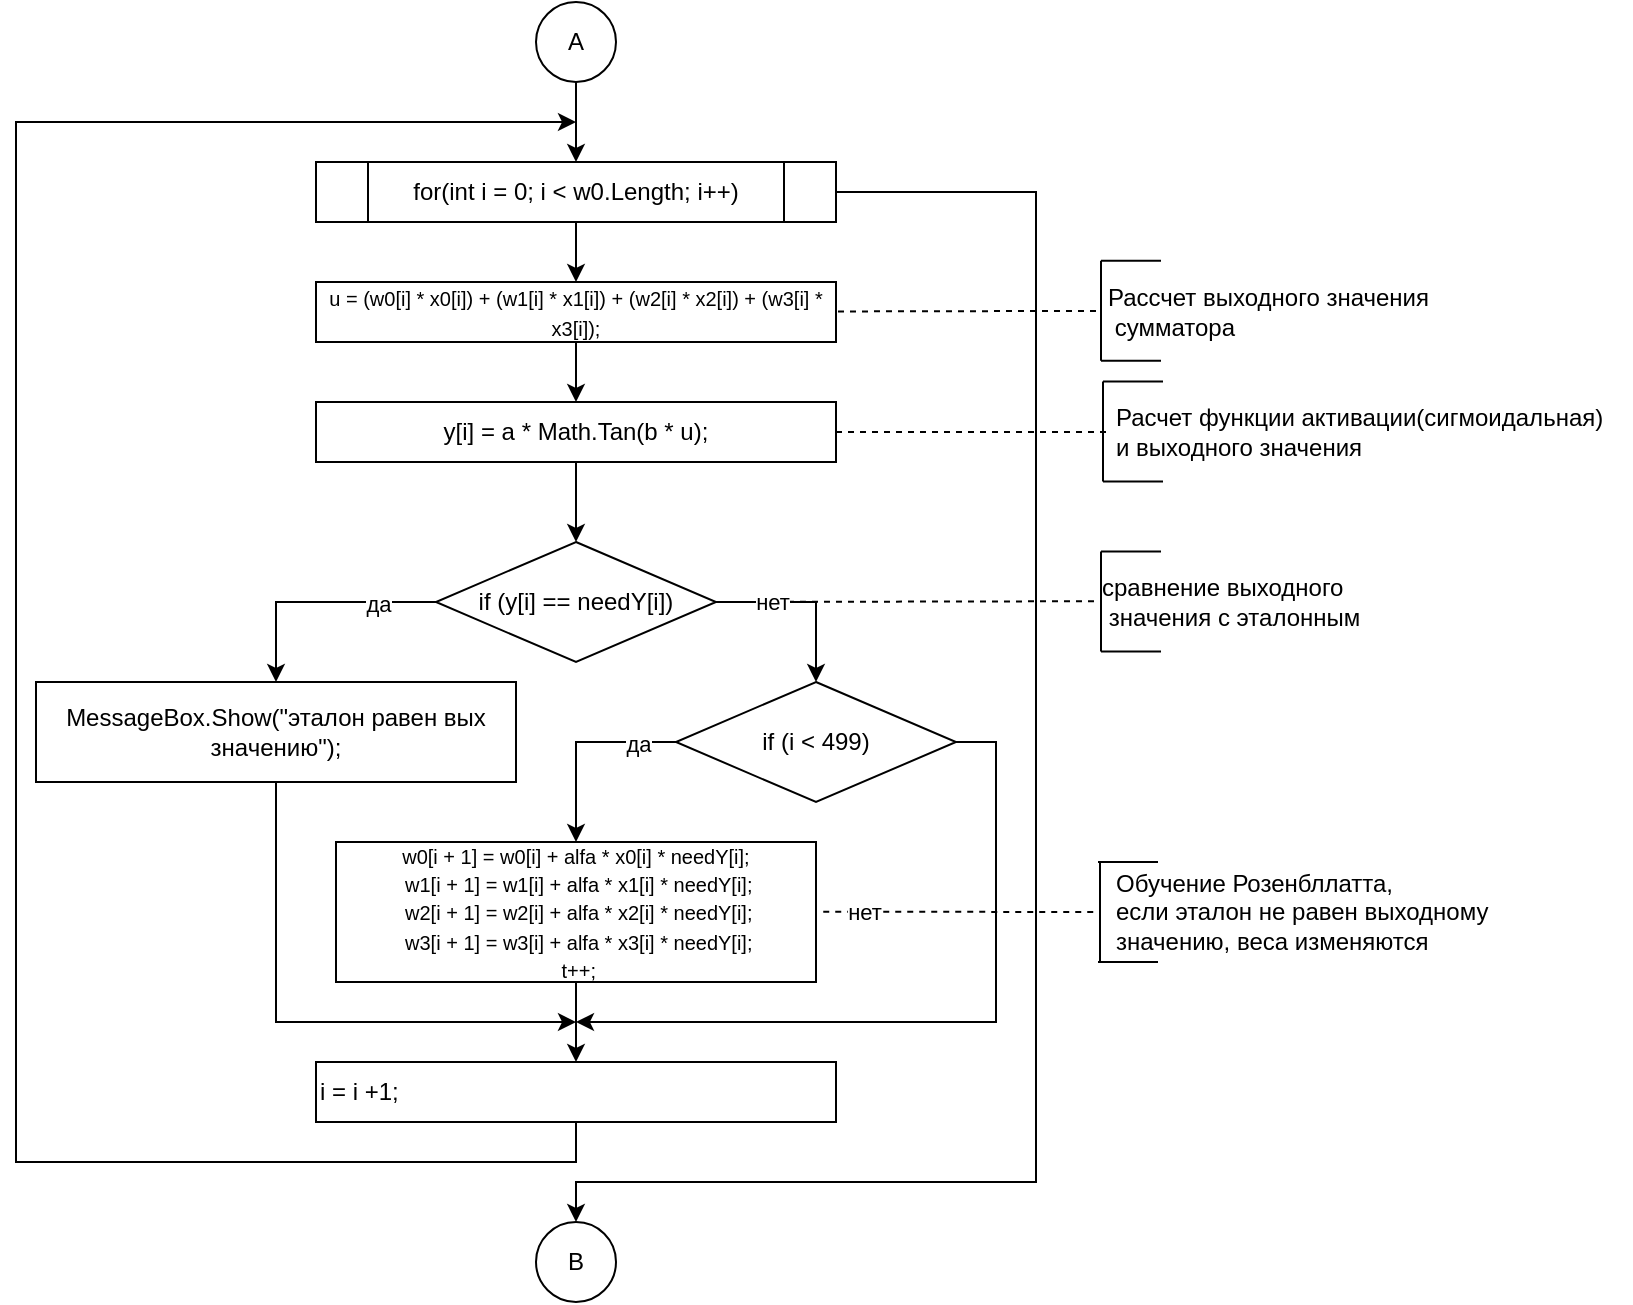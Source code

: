 <mxfile version="13.1.3" type="github"><diagram id="C5RBs43oDa-KdzZeNtuy" name="Page-1"><mxGraphModel dx="1483" dy="759" grid="1" gridSize="10" guides="1" tooltips="1" connect="1" arrows="1" fold="1" page="1" pageScale="1" pageWidth="827" pageHeight="1169" math="0" shadow="0"><root><mxCell id="WIyWlLk6GJQsqaUBKTNV-0"/><mxCell id="WIyWlLk6GJQsqaUBKTNV-1" parent="WIyWlLk6GJQsqaUBKTNV-0"/><mxCell id="trs3XWTr76qY4TBI_bSl-0" style="edgeStyle=orthogonalEdgeStyle;rounded=0;orthogonalLoop=1;jettySize=auto;html=1;exitX=0.5;exitY=1;exitDx=0;exitDy=0;entryX=0.5;entryY=0;entryDx=0;entryDy=0;" edge="1" parent="WIyWlLk6GJQsqaUBKTNV-1" source="trs3XWTr76qY4TBI_bSl-2" target="trs3XWTr76qY4TBI_bSl-4"><mxGeometry relative="1" as="geometry"/></mxCell><mxCell id="trs3XWTr76qY4TBI_bSl-1" style="edgeStyle=orthogonalEdgeStyle;rounded=0;orthogonalLoop=1;jettySize=auto;html=1;exitX=1;exitY=0.5;exitDx=0;exitDy=0;entryX=0.5;entryY=0;entryDx=0;entryDy=0;" edge="1" parent="WIyWlLk6GJQsqaUBKTNV-1" source="trs3XWTr76qY4TBI_bSl-2" target="trs3XWTr76qY4TBI_bSl-35"><mxGeometry relative="1" as="geometry"><mxPoint x="540" y="1094.0" as="targetPoint"/><Array as="points"><mxPoint x="530" y="575"/><mxPoint x="530" y="1070"/><mxPoint x="300" y="1070"/></Array></mxGeometry></mxCell><mxCell id="trs3XWTr76qY4TBI_bSl-2" value="&lt;font style=&quot;font-size: 12px&quot;&gt;for(int i = 0; i &amp;lt; w0.Length; i++)&lt;/font&gt;" style="shape=process;whiteSpace=wrap;html=1;backgroundOutline=1;" vertex="1" parent="WIyWlLk6GJQsqaUBKTNV-1"><mxGeometry x="170" y="560" width="260" height="30" as="geometry"/></mxCell><mxCell id="trs3XWTr76qY4TBI_bSl-3" style="edgeStyle=orthogonalEdgeStyle;rounded=0;orthogonalLoop=1;jettySize=auto;html=1;exitX=0.5;exitY=1;exitDx=0;exitDy=0;entryX=0.5;entryY=0;entryDx=0;entryDy=0;" edge="1" parent="WIyWlLk6GJQsqaUBKTNV-1" source="trs3XWTr76qY4TBI_bSl-4" target="trs3XWTr76qY4TBI_bSl-11"><mxGeometry relative="1" as="geometry"/></mxCell><mxCell id="trs3XWTr76qY4TBI_bSl-4" value="&lt;font style=&quot;font-size: 10px&quot;&gt;u = (w0[i] * x0[i]) + (w1[i] * x1[i]) + (w2[i] * x2[i]) + (w3[i] * x3[i]);&lt;/font&gt;" style="rounded=0;whiteSpace=wrap;html=1;" vertex="1" parent="WIyWlLk6GJQsqaUBKTNV-1"><mxGeometry x="170" y="620" width="260" height="30" as="geometry"/></mxCell><mxCell id="trs3XWTr76qY4TBI_bSl-5" value="" style="endArrow=none;dashed=1;html=1;entryX=-0.006;entryY=0.491;entryDx=0;entryDy=0;entryPerimeter=0;" edge="1" parent="WIyWlLk6GJQsqaUBKTNV-1" target="trs3XWTr76qY4TBI_bSl-9"><mxGeometry width="50" height="50" relative="1" as="geometry"><mxPoint x="431" y="634.72" as="sourcePoint"/><mxPoint x="501" y="634.43" as="targetPoint"/></mxGeometry></mxCell><mxCell id="trs3XWTr76qY4TBI_bSl-6" value="" style="endArrow=none;html=1;" edge="1" parent="WIyWlLk6GJQsqaUBKTNV-1"><mxGeometry width="50" height="50" relative="1" as="geometry"><mxPoint x="562.5" y="659.43" as="sourcePoint"/><mxPoint x="562.5" y="609.43" as="targetPoint"/></mxGeometry></mxCell><mxCell id="trs3XWTr76qY4TBI_bSl-7" value="" style="endArrow=none;html=1;" edge="1" parent="WIyWlLk6GJQsqaUBKTNV-1"><mxGeometry width="50" height="50" relative="1" as="geometry"><mxPoint x="562.5" y="609.43" as="sourcePoint"/><mxPoint x="592.5" y="609.43" as="targetPoint"/></mxGeometry></mxCell><mxCell id="trs3XWTr76qY4TBI_bSl-8" value="" style="endArrow=none;html=1;" edge="1" parent="WIyWlLk6GJQsqaUBKTNV-1"><mxGeometry width="50" height="50" relative="1" as="geometry"><mxPoint x="562.5" y="659.43" as="sourcePoint"/><mxPoint x="592.5" y="659.43" as="targetPoint"/></mxGeometry></mxCell><mxCell id="trs3XWTr76qY4TBI_bSl-9" value="&lt;font&gt;&lt;font style=&quot;font-size: 12px&quot;&gt;Рассчет выходного значения&lt;br&gt;&lt;/font&gt;&lt;font style=&quot;font-size: 12px&quot;&gt;&amp;nbsp;сумматора&lt;/font&gt;&lt;/font&gt;" style="text;html=1;align=left;verticalAlign=middle;resizable=0;points=[];autosize=1;" vertex="1" parent="WIyWlLk6GJQsqaUBKTNV-1"><mxGeometry x="563.5" y="619.72" width="180" height="30" as="geometry"/></mxCell><mxCell id="trs3XWTr76qY4TBI_bSl-10" style="edgeStyle=orthogonalEdgeStyle;rounded=0;orthogonalLoop=1;jettySize=auto;html=1;exitX=0.5;exitY=1;exitDx=0;exitDy=0;entryX=0.5;entryY=0;entryDx=0;entryDy=0;" edge="1" parent="WIyWlLk6GJQsqaUBKTNV-1" source="trs3XWTr76qY4TBI_bSl-11" target="trs3XWTr76qY4TBI_bSl-20"><mxGeometry relative="1" as="geometry"/></mxCell><mxCell id="trs3XWTr76qY4TBI_bSl-11" value="&lt;font style=&quot;font-size: 12px&quot;&gt;y[i] = a * Math.Tan(b * u);&lt;/font&gt;" style="rounded=0;whiteSpace=wrap;html=1;" vertex="1" parent="WIyWlLk6GJQsqaUBKTNV-1"><mxGeometry x="170" y="680" width="260" height="30" as="geometry"/></mxCell><mxCell id="trs3XWTr76qY4TBI_bSl-12" value="" style="endArrow=none;dashed=1;html=1;" edge="1" parent="WIyWlLk6GJQsqaUBKTNV-1" target="trs3XWTr76qY4TBI_bSl-16"><mxGeometry width="50" height="50" relative="1" as="geometry"><mxPoint x="430" y="695" as="sourcePoint"/><mxPoint x="500" y="694.71" as="targetPoint"/></mxGeometry></mxCell><mxCell id="trs3XWTr76qY4TBI_bSl-13" value="" style="endArrow=none;html=1;" edge="1" parent="WIyWlLk6GJQsqaUBKTNV-1"><mxGeometry width="50" height="50" relative="1" as="geometry"><mxPoint x="563.5" y="719.71" as="sourcePoint"/><mxPoint x="563.5" y="669.71" as="targetPoint"/></mxGeometry></mxCell><mxCell id="trs3XWTr76qY4TBI_bSl-14" value="" style="endArrow=none;html=1;" edge="1" parent="WIyWlLk6GJQsqaUBKTNV-1"><mxGeometry width="50" height="50" relative="1" as="geometry"><mxPoint x="563.5" y="669.71" as="sourcePoint"/><mxPoint x="593.5" y="669.71" as="targetPoint"/></mxGeometry></mxCell><mxCell id="trs3XWTr76qY4TBI_bSl-15" value="" style="endArrow=none;html=1;" edge="1" parent="WIyWlLk6GJQsqaUBKTNV-1"><mxGeometry width="50" height="50" relative="1" as="geometry"><mxPoint x="563.5" y="719.71" as="sourcePoint"/><mxPoint x="593.5" y="719.71" as="targetPoint"/></mxGeometry></mxCell><mxCell id="trs3XWTr76qY4TBI_bSl-16" value="&lt;font style=&quot;font-size: 12px&quot;&gt;Расчет функции активации(сигмоидальная) &lt;br&gt;и выходного значения&lt;/font&gt;" style="text;html=1;align=left;verticalAlign=middle;resizable=0;points=[];autosize=1;" vertex="1" parent="WIyWlLk6GJQsqaUBKTNV-1"><mxGeometry x="567.5" y="680" width="260" height="30" as="geometry"/></mxCell><mxCell id="trs3XWTr76qY4TBI_bSl-17" style="edgeStyle=orthogonalEdgeStyle;rounded=0;orthogonalLoop=1;jettySize=auto;html=1;exitX=0;exitY=0.5;exitDx=0;exitDy=0;entryX=0.5;entryY=0;entryDx=0;entryDy=0;" edge="1" parent="WIyWlLk6GJQsqaUBKTNV-1" source="trs3XWTr76qY4TBI_bSl-20" target="trs3XWTr76qY4TBI_bSl-32"><mxGeometry relative="1" as="geometry"/></mxCell><mxCell id="trs3XWTr76qY4TBI_bSl-18" value="да" style="edgeLabel;html=1;align=center;verticalAlign=middle;resizable=0;points=[];" vertex="1" connectable="0" parent="trs3XWTr76qY4TBI_bSl-17"><mxGeometry x="-0.517" y="1" relative="1" as="geometry"><mxPoint as="offset"/></mxGeometry></mxCell><mxCell id="trs3XWTr76qY4TBI_bSl-19" style="edgeStyle=orthogonalEdgeStyle;rounded=0;orthogonalLoop=1;jettySize=auto;html=1;exitX=1;exitY=0.5;exitDx=0;exitDy=0;entryX=0.5;entryY=0;entryDx=0;entryDy=0;" edge="1" parent="WIyWlLk6GJQsqaUBKTNV-1" source="trs3XWTr76qY4TBI_bSl-20" target="trs3XWTr76qY4TBI_bSl-30"><mxGeometry relative="1" as="geometry"/></mxCell><mxCell id="trs3XWTr76qY4TBI_bSl-20" value="if (y[i] == needY[i])" style="rhombus;whiteSpace=wrap;html=1;" vertex="1" parent="WIyWlLk6GJQsqaUBKTNV-1"><mxGeometry x="230" y="750" width="140" height="60" as="geometry"/></mxCell><mxCell id="trs3XWTr76qY4TBI_bSl-21" value="" style="endArrow=none;dashed=1;html=1;entryX=0.008;entryY=0.487;entryDx=0;entryDy=0;entryPerimeter=0;" edge="1" parent="WIyWlLk6GJQsqaUBKTNV-1" target="trs3XWTr76qY4TBI_bSl-26"><mxGeometry width="50" height="50" relative="1" as="geometry"><mxPoint x="370" y="780" as="sourcePoint"/><mxPoint x="500" y="780" as="targetPoint"/></mxGeometry></mxCell><mxCell id="trs3XWTr76qY4TBI_bSl-22" value="нет" style="edgeLabel;html=1;align=center;verticalAlign=middle;resizable=0;points=[];" vertex="1" connectable="0" parent="trs3XWTr76qY4TBI_bSl-21"><mxGeometry x="-0.71" relative="1" as="geometry"><mxPoint as="offset"/></mxGeometry></mxCell><mxCell id="trs3XWTr76qY4TBI_bSl-23" value="" style="endArrow=none;html=1;" edge="1" parent="WIyWlLk6GJQsqaUBKTNV-1"><mxGeometry width="50" height="50" relative="1" as="geometry"><mxPoint x="562.5" y="804.71" as="sourcePoint"/><mxPoint x="562.5" y="754.71" as="targetPoint"/></mxGeometry></mxCell><mxCell id="trs3XWTr76qY4TBI_bSl-24" value="" style="endArrow=none;html=1;" edge="1" parent="WIyWlLk6GJQsqaUBKTNV-1"><mxGeometry width="50" height="50" relative="1" as="geometry"><mxPoint x="562.5" y="754.71" as="sourcePoint"/><mxPoint x="592.5" y="754.71" as="targetPoint"/></mxGeometry></mxCell><mxCell id="trs3XWTr76qY4TBI_bSl-25" value="" style="endArrow=none;html=1;" edge="1" parent="WIyWlLk6GJQsqaUBKTNV-1"><mxGeometry width="50" height="50" relative="1" as="geometry"><mxPoint x="562.5" y="804.71" as="sourcePoint"/><mxPoint x="592.5" y="804.71" as="targetPoint"/></mxGeometry></mxCell><mxCell id="trs3XWTr76qY4TBI_bSl-26" value="&lt;font style=&quot;font-size: 12px&quot;&gt;сравнение выходного&lt;br&gt;&amp;nbsp;значения с эталонным&lt;/font&gt;" style="text;html=1;align=left;verticalAlign=middle;resizable=0;points=[];autosize=1;" vertex="1" parent="WIyWlLk6GJQsqaUBKTNV-1"><mxGeometry x="561" y="765" width="140" height="30" as="geometry"/></mxCell><mxCell id="trs3XWTr76qY4TBI_bSl-27" style="edgeStyle=orthogonalEdgeStyle;rounded=0;orthogonalLoop=1;jettySize=auto;html=1;exitX=0;exitY=0.5;exitDx=0;exitDy=0;entryX=0.5;entryY=0;entryDx=0;entryDy=0;" edge="1" parent="WIyWlLk6GJQsqaUBKTNV-1" source="trs3XWTr76qY4TBI_bSl-30" target="trs3XWTr76qY4TBI_bSl-34"><mxGeometry relative="1" as="geometry"/></mxCell><mxCell id="trs3XWTr76qY4TBI_bSl-28" value="да" style="edgeLabel;html=1;align=center;verticalAlign=middle;resizable=0;points=[];" vertex="1" connectable="0" parent="trs3XWTr76qY4TBI_bSl-27"><mxGeometry x="-0.613" y="1" relative="1" as="geometry"><mxPoint as="offset"/></mxGeometry></mxCell><mxCell id="trs3XWTr76qY4TBI_bSl-29" style="edgeStyle=orthogonalEdgeStyle;rounded=0;orthogonalLoop=1;jettySize=auto;html=1;" edge="1" parent="WIyWlLk6GJQsqaUBKTNV-1" source="trs3XWTr76qY4TBI_bSl-30"><mxGeometry relative="1" as="geometry"><mxPoint x="300" y="990" as="targetPoint"/><Array as="points"><mxPoint x="510" y="850"/><mxPoint x="510" y="990"/></Array></mxGeometry></mxCell><mxCell id="trs3XWTr76qY4TBI_bSl-30" value="&lt;font style=&quot;font-size: 12px&quot;&gt;if (i &amp;lt; 499)&lt;/font&gt;" style="rhombus;whiteSpace=wrap;html=1;" vertex="1" parent="WIyWlLk6GJQsqaUBKTNV-1"><mxGeometry x="350" y="820" width="140" height="60" as="geometry"/></mxCell><mxCell id="trs3XWTr76qY4TBI_bSl-31" style="edgeStyle=orthogonalEdgeStyle;rounded=0;orthogonalLoop=1;jettySize=auto;html=1;" edge="1" parent="WIyWlLk6GJQsqaUBKTNV-1" source="trs3XWTr76qY4TBI_bSl-32"><mxGeometry relative="1" as="geometry"><mxPoint x="300" y="990" as="targetPoint"/><Array as="points"><mxPoint x="150" y="990"/></Array></mxGeometry></mxCell><mxCell id="trs3XWTr76qY4TBI_bSl-32" value="&lt;font style=&quot;font-size: 12px&quot;&gt;MessageBox.Show(&quot;эталон равен вых значению&quot;);&lt;/font&gt;" style="rounded=0;whiteSpace=wrap;html=1;" vertex="1" parent="WIyWlLk6GJQsqaUBKTNV-1"><mxGeometry x="30" y="820" width="240" height="50" as="geometry"/></mxCell><mxCell id="trs3XWTr76qY4TBI_bSl-33" style="edgeStyle=orthogonalEdgeStyle;rounded=0;orthogonalLoop=1;jettySize=auto;html=1;exitX=0.5;exitY=1;exitDx=0;exitDy=0;entryX=0.5;entryY=0;entryDx=0;entryDy=0;" edge="1" parent="WIyWlLk6GJQsqaUBKTNV-1" source="trs3XWTr76qY4TBI_bSl-34" target="trs3XWTr76qY4TBI_bSl-43"><mxGeometry relative="1" as="geometry"/></mxCell><mxCell id="trs3XWTr76qY4TBI_bSl-34" value="&lt;font style=&quot;font-size: 10px&quot;&gt;w0[i + 1] = w0[i] + alfa * x0[i] * needY[i];&lt;br&gt;&amp;nbsp;w1[i + 1] = w1[i] + alfa * x1[i] * needY[i];&lt;br&gt;&amp;nbsp;w2[i + 1] = w2[i] + alfa * x2[i] * needY[i];&lt;br&gt;&amp;nbsp;w3[i + 1] = w3[i] + alfa * x3[i] * needY[i];&lt;br&gt;&amp;nbsp;t++;&lt;/font&gt;" style="rounded=0;whiteSpace=wrap;html=1;" vertex="1" parent="WIyWlLk6GJQsqaUBKTNV-1"><mxGeometry x="180" y="900" width="240" height="70" as="geometry"/></mxCell><mxCell id="trs3XWTr76qY4TBI_bSl-35" value="В" style="ellipse;whiteSpace=wrap;html=1;aspect=fixed;" vertex="1" parent="WIyWlLk6GJQsqaUBKTNV-1"><mxGeometry x="280" y="1090" width="40" height="40" as="geometry"/></mxCell><mxCell id="trs3XWTr76qY4TBI_bSl-36" value="&lt;div&gt;&lt;font style=&quot;font-size: 12px&quot;&gt;&lt;font style=&quot;font-size: 12px&quot;&gt;Обучение Розенбллатта,&amp;nbsp;&lt;br&gt;&lt;/font&gt;&lt;font style=&quot;font-size: 12px&quot;&gt;если эталон не равен выходному&lt;/font&gt;&lt;/font&gt;&lt;/div&gt;&lt;div&gt;&lt;font style=&quot;font-size: 12px&quot;&gt;&lt;font style=&quot;font-size: 12px&quot;&gt;значению, веса изменяются&lt;/font&gt;&amp;nbsp;&lt;/font&gt;&lt;/div&gt;" style="text;html=1;align=left;verticalAlign=middle;resizable=0;points=[];autosize=1;" vertex="1" parent="WIyWlLk6GJQsqaUBKTNV-1"><mxGeometry x="567.5" y="910" width="200" height="50" as="geometry"/></mxCell><mxCell id="trs3XWTr76qY4TBI_bSl-37" value="" style="endArrow=none;dashed=1;html=1;" edge="1" parent="WIyWlLk6GJQsqaUBKTNV-1"><mxGeometry width="50" height="50" relative="1" as="geometry"><mxPoint x="423.62" y="934.84" as="sourcePoint"/><mxPoint x="560" y="935" as="targetPoint"/></mxGeometry></mxCell><mxCell id="trs3XWTr76qY4TBI_bSl-38" value="нет" style="edgeLabel;html=1;align=center;verticalAlign=middle;resizable=0;points=[];" vertex="1" connectable="0" parent="trs3XWTr76qY4TBI_bSl-37"><mxGeometry x="-0.71" relative="1" as="geometry"><mxPoint as="offset"/></mxGeometry></mxCell><mxCell id="trs3XWTr76qY4TBI_bSl-39" value="" style="endArrow=none;html=1;" edge="1" parent="WIyWlLk6GJQsqaUBKTNV-1"><mxGeometry width="50" height="50" relative="1" as="geometry"><mxPoint x="562" y="960" as="sourcePoint"/><mxPoint x="562" y="910" as="targetPoint"/></mxGeometry></mxCell><mxCell id="trs3XWTr76qY4TBI_bSl-40" value="" style="endArrow=none;html=1;" edge="1" parent="WIyWlLk6GJQsqaUBKTNV-1"><mxGeometry width="50" height="50" relative="1" as="geometry"><mxPoint x="561" y="910" as="sourcePoint"/><mxPoint x="591" y="910" as="targetPoint"/></mxGeometry></mxCell><mxCell id="trs3XWTr76qY4TBI_bSl-41" value="" style="endArrow=none;html=1;" edge="1" parent="WIyWlLk6GJQsqaUBKTNV-1"><mxGeometry width="50" height="50" relative="1" as="geometry"><mxPoint x="561" y="960" as="sourcePoint"/><mxPoint x="591" y="960" as="targetPoint"/></mxGeometry></mxCell><mxCell id="trs3XWTr76qY4TBI_bSl-42" style="edgeStyle=orthogonalEdgeStyle;rounded=0;orthogonalLoop=1;jettySize=auto;html=1;" edge="1" parent="WIyWlLk6GJQsqaUBKTNV-1" source="trs3XWTr76qY4TBI_bSl-43"><mxGeometry relative="1" as="geometry"><mxPoint x="300" y="540" as="targetPoint"/><Array as="points"><mxPoint x="300" y="1060"/><mxPoint x="20" y="1060"/><mxPoint x="20" y="540"/></Array></mxGeometry></mxCell><mxCell id="trs3XWTr76qY4TBI_bSl-43" value="i = i +1;" style="rounded=0;whiteSpace=wrap;html=1;align=left;" vertex="1" parent="WIyWlLk6GJQsqaUBKTNV-1"><mxGeometry x="170" y="1010" width="260" height="30" as="geometry"/></mxCell><mxCell id="trs3XWTr76qY4TBI_bSl-45" style="edgeStyle=orthogonalEdgeStyle;rounded=0;orthogonalLoop=1;jettySize=auto;html=1;entryX=0.5;entryY=0;entryDx=0;entryDy=0;" edge="1" parent="WIyWlLk6GJQsqaUBKTNV-1" source="trs3XWTr76qY4TBI_bSl-44" target="trs3XWTr76qY4TBI_bSl-2"><mxGeometry relative="1" as="geometry"/></mxCell><mxCell id="trs3XWTr76qY4TBI_bSl-44" value="А" style="ellipse;whiteSpace=wrap;html=1;aspect=fixed;" vertex="1" parent="WIyWlLk6GJQsqaUBKTNV-1"><mxGeometry x="280" y="480" width="40" height="40" as="geometry"/></mxCell></root></mxGraphModel></diagram></mxfile>